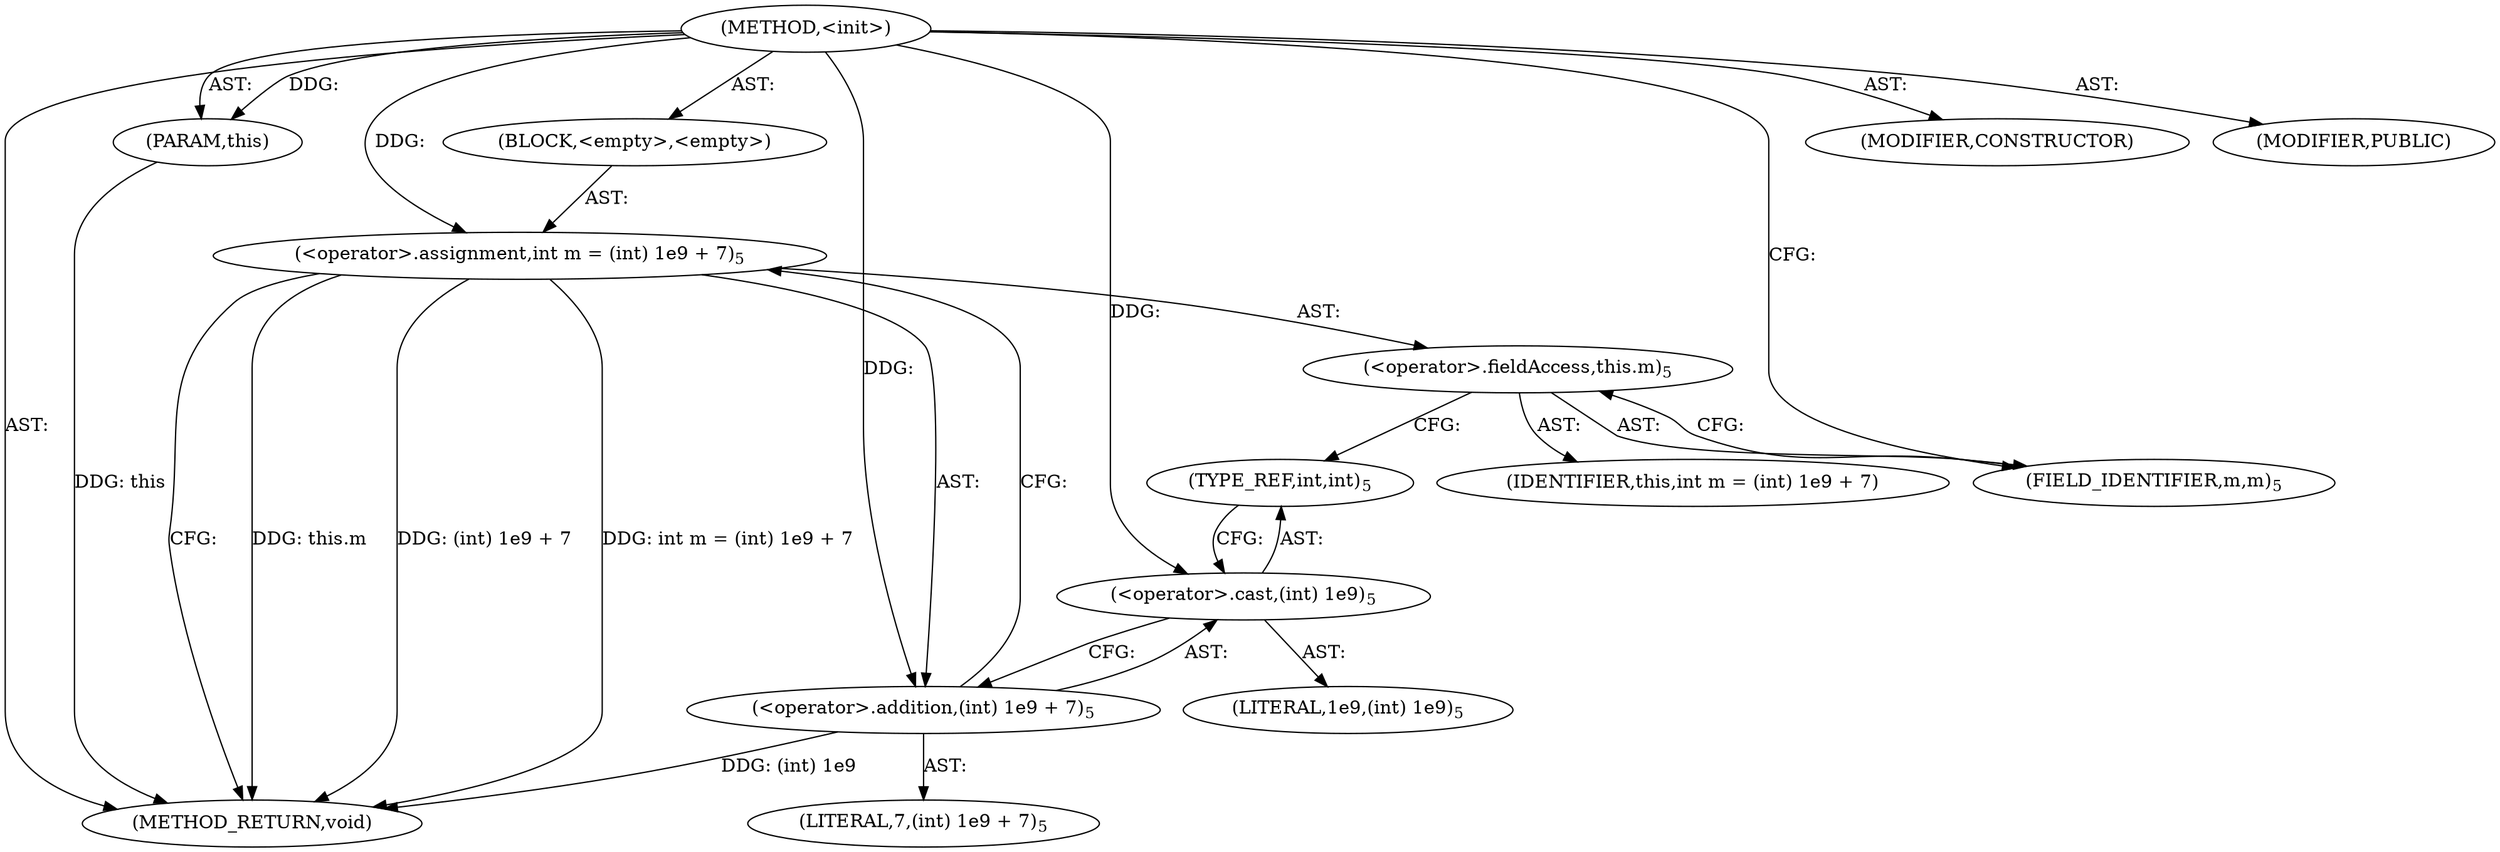 digraph "&lt;init&gt;" {  
"191" [label = <(METHOD,&lt;init&gt;)> ]
"192" [label = <(PARAM,this)> ]
"193" [label = <(BLOCK,&lt;empty&gt;,&lt;empty&gt;)> ]
"194" [label = <(&lt;operator&gt;.assignment,int m = (int) 1e9 + 7)<SUB>5</SUB>> ]
"195" [label = <(&lt;operator&gt;.fieldAccess,this.m)<SUB>5</SUB>> ]
"196" [label = <(IDENTIFIER,this,int m = (int) 1e9 + 7)> ]
"197" [label = <(FIELD_IDENTIFIER,m,m)<SUB>5</SUB>> ]
"198" [label = <(&lt;operator&gt;.addition,(int) 1e9 + 7)<SUB>5</SUB>> ]
"199" [label = <(&lt;operator&gt;.cast,(int) 1e9)<SUB>5</SUB>> ]
"200" [label = <(TYPE_REF,int,int)<SUB>5</SUB>> ]
"201" [label = <(LITERAL,1e9,(int) 1e9)<SUB>5</SUB>> ]
"202" [label = <(LITERAL,7,(int) 1e9 + 7)<SUB>5</SUB>> ]
"203" [label = <(MODIFIER,CONSTRUCTOR)> ]
"204" [label = <(MODIFIER,PUBLIC)> ]
"205" [label = <(METHOD_RETURN,void)> ]
  "191" -> "192"  [ label = "AST: "] 
  "191" -> "193"  [ label = "AST: "] 
  "191" -> "203"  [ label = "AST: "] 
  "191" -> "204"  [ label = "AST: "] 
  "191" -> "205"  [ label = "AST: "] 
  "193" -> "194"  [ label = "AST: "] 
  "194" -> "195"  [ label = "AST: "] 
  "194" -> "198"  [ label = "AST: "] 
  "195" -> "196"  [ label = "AST: "] 
  "195" -> "197"  [ label = "AST: "] 
  "198" -> "199"  [ label = "AST: "] 
  "198" -> "202"  [ label = "AST: "] 
  "199" -> "200"  [ label = "AST: "] 
  "199" -> "201"  [ label = "AST: "] 
  "194" -> "205"  [ label = "CFG: "] 
  "195" -> "200"  [ label = "CFG: "] 
  "198" -> "194"  [ label = "CFG: "] 
  "197" -> "195"  [ label = "CFG: "] 
  "199" -> "198"  [ label = "CFG: "] 
  "200" -> "199"  [ label = "CFG: "] 
  "191" -> "197"  [ label = "CFG: "] 
  "192" -> "205"  [ label = "DDG: this"] 
  "194" -> "205"  [ label = "DDG: this.m"] 
  "198" -> "205"  [ label = "DDG: (int) 1e9"] 
  "194" -> "205"  [ label = "DDG: (int) 1e9 + 7"] 
  "194" -> "205"  [ label = "DDG: int m = (int) 1e9 + 7"] 
  "191" -> "192"  [ label = "DDG: "] 
  "191" -> "194"  [ label = "DDG: "] 
  "191" -> "198"  [ label = "DDG: "] 
  "191" -> "199"  [ label = "DDG: "] 
}
